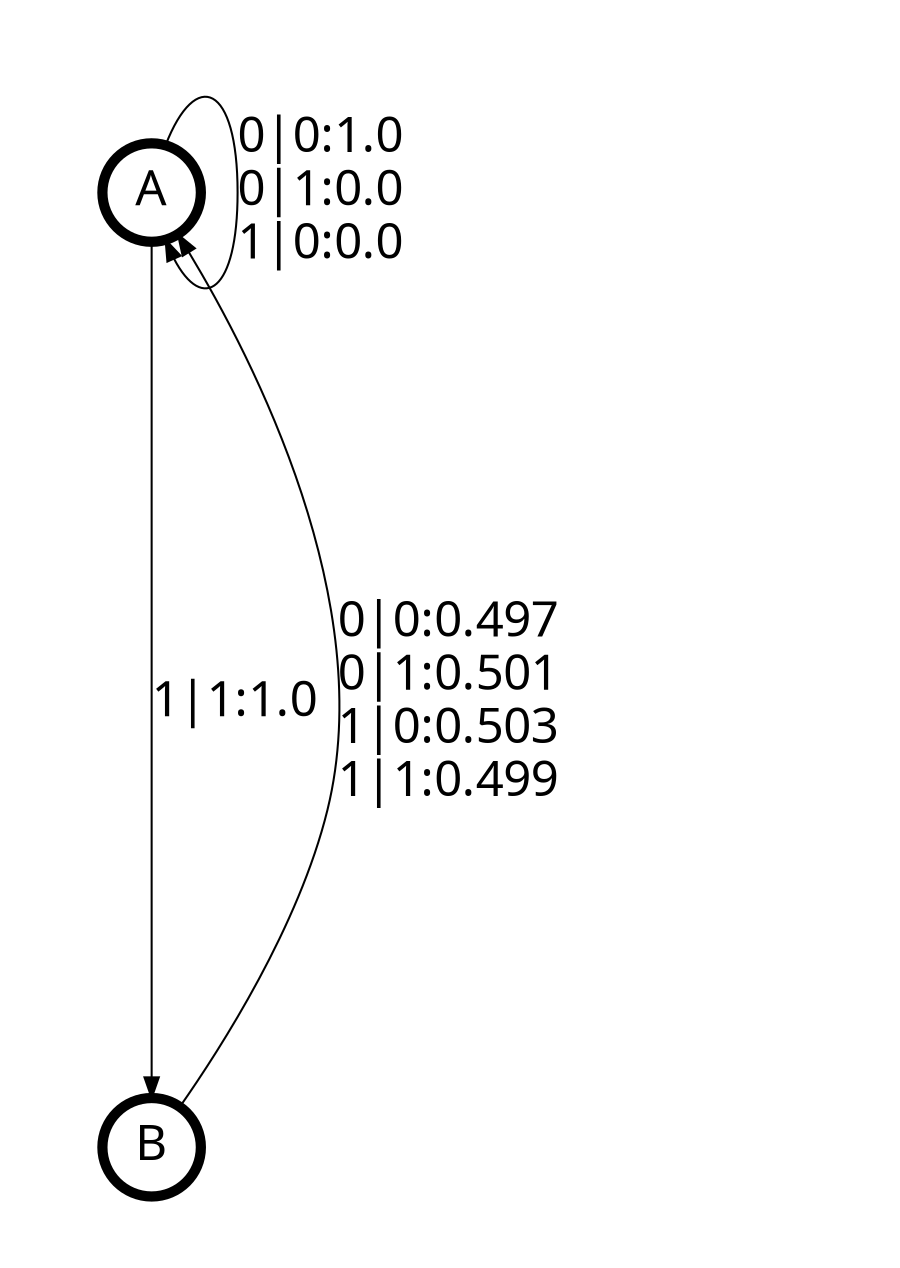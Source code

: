 digraph  {
size = "6,8.5";
ratio = "fill";
node
[shape = circle];
node [fontsize = 24];
node [penwidth = 5];
edge [fontsize = 24];
node [fontname = "CMU Serif Roman"];
graph [fontname = "CMU Serif Roman"];
edge [fontname = "CMU Serif Roman"];
A -> A [label = "0|0:1.0\l0|1:0.0\l1|0:0.0\l"];
A -> B [label = "1|1:1.0\l"];
B -> A [label = "0|0:0.497\l0|1:0.501\l1|0:0.503\l1|1:0.499\l"];
}
